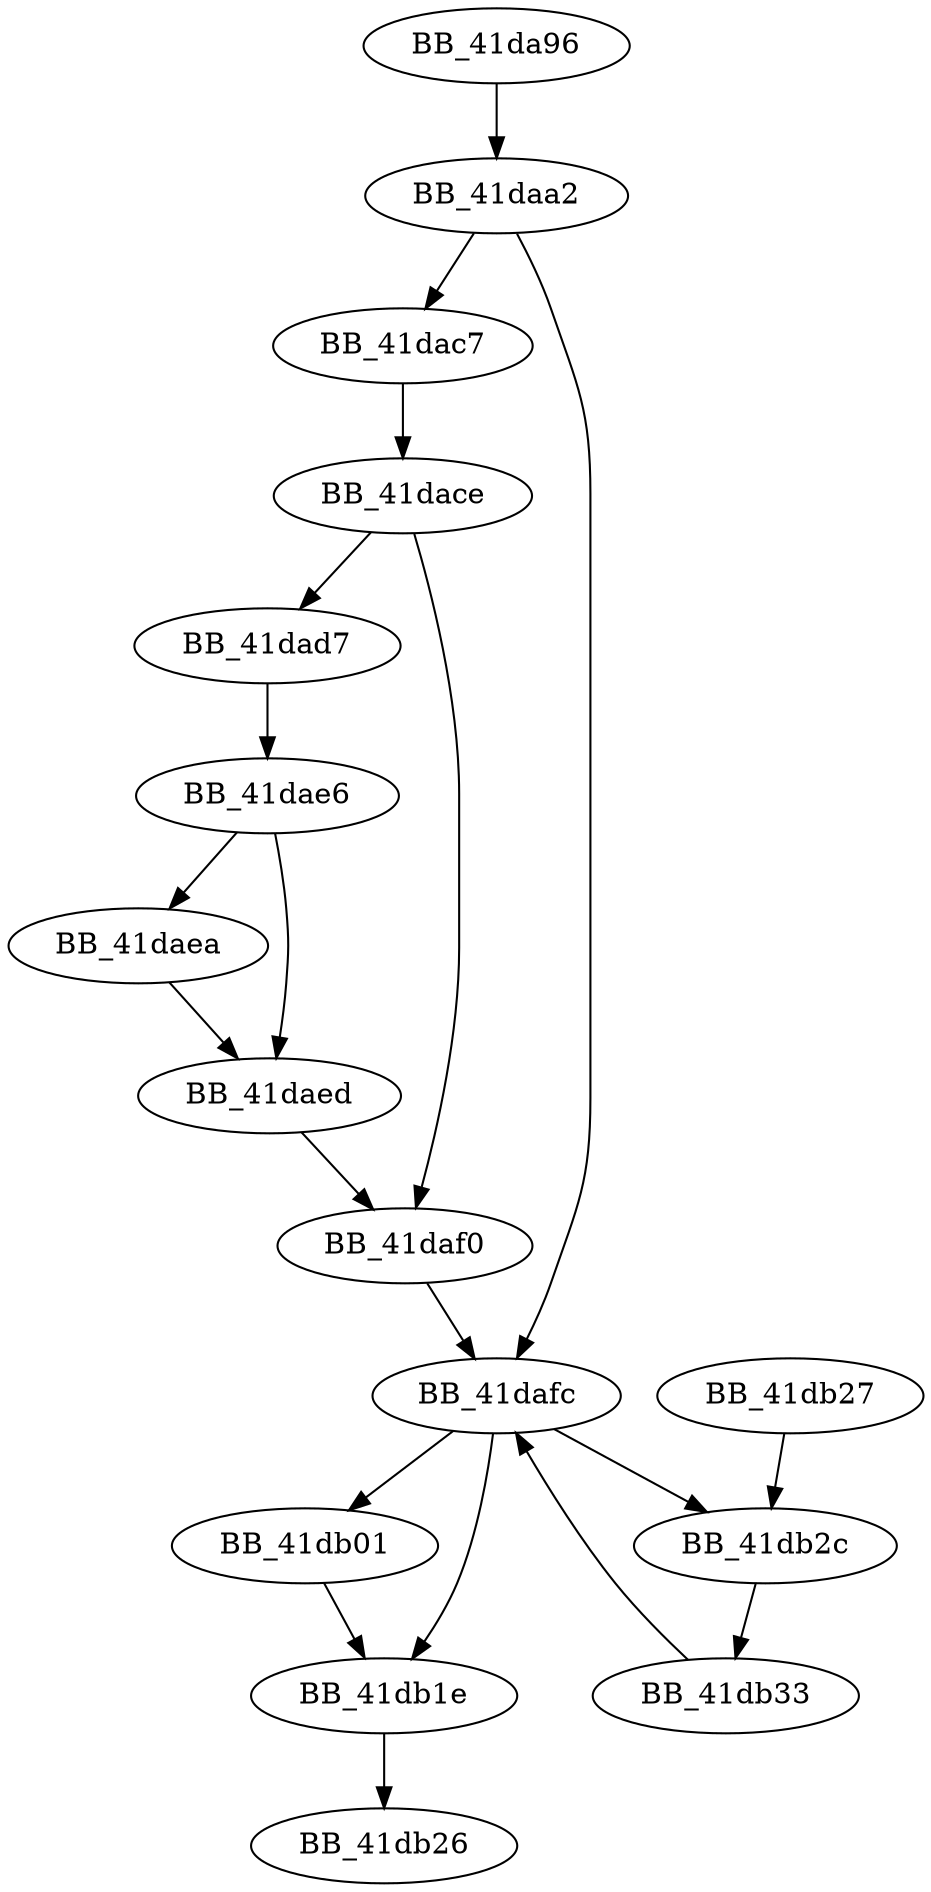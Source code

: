 DiGraph ___lock_fhandle{
BB_41da96->BB_41daa2
BB_41daa2->BB_41dac7
BB_41daa2->BB_41dafc
BB_41dac7->BB_41dace
BB_41dace->BB_41dad7
BB_41dace->BB_41daf0
BB_41dad7->BB_41dae6
BB_41dae6->BB_41daea
BB_41dae6->BB_41daed
BB_41daea->BB_41daed
BB_41daed->BB_41daf0
BB_41daf0->BB_41dafc
BB_41dafc->BB_41db01
BB_41dafc->BB_41db1e
BB_41dafc->BB_41db2c
BB_41db01->BB_41db1e
BB_41db1e->BB_41db26
BB_41db27->BB_41db2c
BB_41db2c->BB_41db33
BB_41db33->BB_41dafc
}
